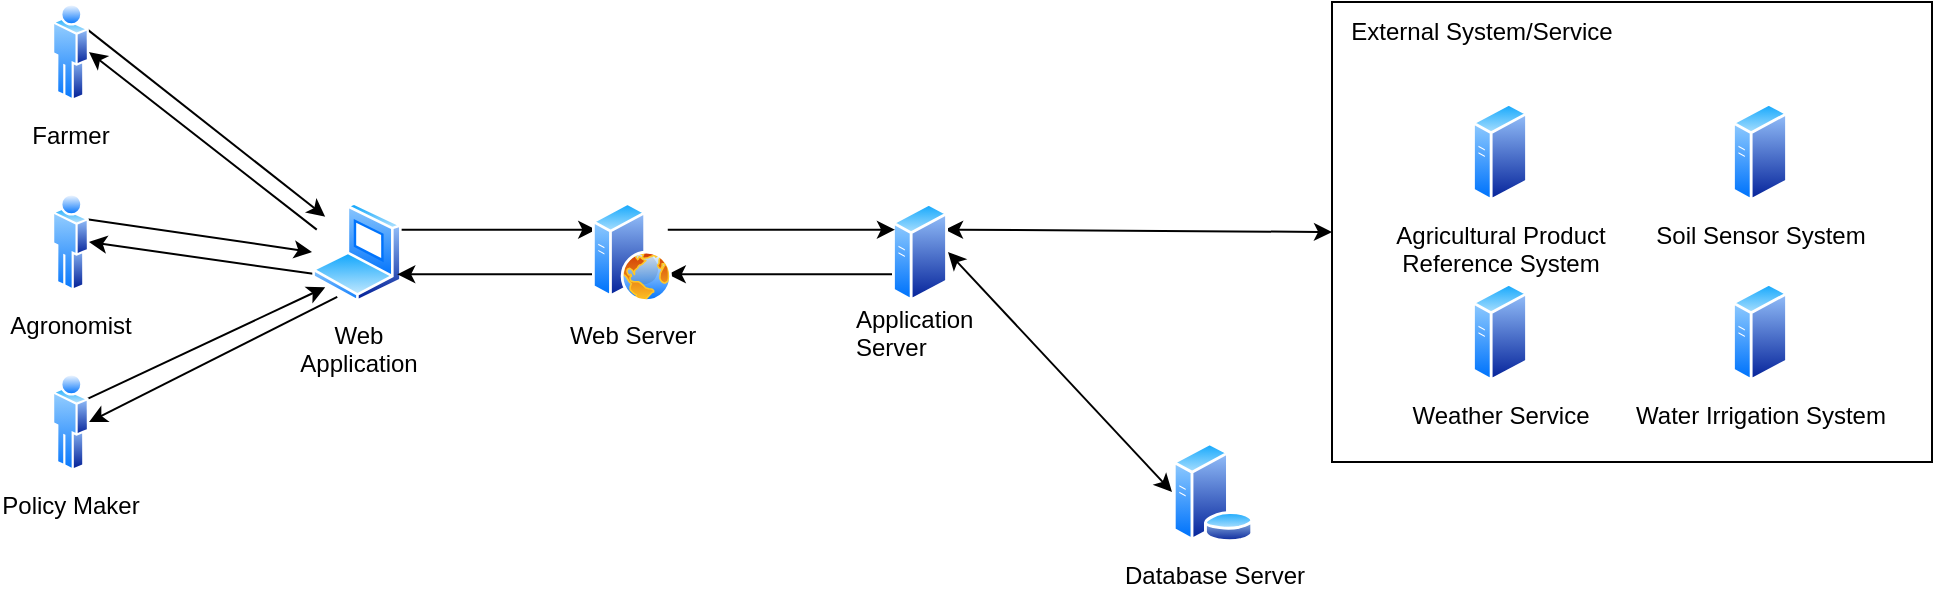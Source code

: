 <mxfile version="16.0.0" type="device" pages="3"><diagram id="sjSaxOTKPD7qIrv7Isvb" name="4-tier"><mxGraphModel dx="1577" dy="1032" grid="1" gridSize="10" guides="1" tooltips="1" connect="1" arrows="1" fold="1" page="1" pageScale="1" pageWidth="12800" pageHeight="7200" math="0" shadow="0"><root><mxCell id="0"/><mxCell id="1" parent="0"/><mxCell id="mp9-KsFMcsk27uQzetZd-59" value="" style="rounded=0;whiteSpace=wrap;html=1;" parent="1" vertex="1"><mxGeometry x="790" y="280" width="300" height="230" as="geometry"/></mxCell><mxCell id="mp9-KsFMcsk27uQzetZd-29" style="edgeStyle=none;rounded=0;orthogonalLoop=1;jettySize=auto;html=1;exitX=1;exitY=0.25;exitDx=0;exitDy=0;entryX=0;entryY=0.25;entryDx=0;entryDy=0;" parent="1" source="mp9-KsFMcsk27uQzetZd-3" target="mp9-KsFMcsk27uQzetZd-5" edge="1"><mxGeometry relative="1" as="geometry"/></mxCell><mxCell id="mp9-KsFMcsk27uQzetZd-35" style="edgeStyle=none;rounded=0;orthogonalLoop=1;jettySize=auto;html=1;exitX=0;exitY=0.25;exitDx=0;exitDy=0;entryX=1;entryY=0.5;entryDx=0;entryDy=0;" parent="1" source="mp9-KsFMcsk27uQzetZd-3" target="mp9-KsFMcsk27uQzetZd-19" edge="1"><mxGeometry relative="1" as="geometry"/></mxCell><mxCell id="mp9-KsFMcsk27uQzetZd-37" style="edgeStyle=none;rounded=0;orthogonalLoop=1;jettySize=auto;html=1;exitX=0;exitY=0.75;exitDx=0;exitDy=0;entryX=1;entryY=0.5;entryDx=0;entryDy=0;" parent="1" source="mp9-KsFMcsk27uQzetZd-3" target="mp9-KsFMcsk27uQzetZd-20" edge="1"><mxGeometry relative="1" as="geometry"/></mxCell><mxCell id="mp9-KsFMcsk27uQzetZd-40" style="edgeStyle=none;rounded=0;orthogonalLoop=1;jettySize=auto;html=1;exitX=0.25;exitY=1;exitDx=0;exitDy=0;entryX=1;entryY=0.5;entryDx=0;entryDy=0;" parent="1" source="mp9-KsFMcsk27uQzetZd-3" target="mp9-KsFMcsk27uQzetZd-21" edge="1"><mxGeometry relative="1" as="geometry"/></mxCell><mxCell id="mp9-KsFMcsk27uQzetZd-3" value="Web&lt;br&gt;Application" style="aspect=fixed;perimeter=ellipsePerimeter;html=1;align=center;shadow=0;dashed=0;spacingTop=3;image;image=img/lib/active_directory/laptop_client.svg;" parent="1" vertex="1"><mxGeometry x="280" y="380" width="45" height="50" as="geometry"/></mxCell><mxCell id="mp9-KsFMcsk27uQzetZd-27" style="edgeStyle=none;rounded=0;orthogonalLoop=1;jettySize=auto;html=1;exitX=0;exitY=0.75;exitDx=0;exitDy=0;entryX=1;entryY=0.75;entryDx=0;entryDy=0;" parent="1" source="mp9-KsFMcsk27uQzetZd-4" target="mp9-KsFMcsk27uQzetZd-5" edge="1"><mxGeometry relative="1" as="geometry"/></mxCell><mxCell id="mp9-KsFMcsk27uQzetZd-56" style="rounded=0;orthogonalLoop=1;jettySize=auto;html=1;exitX=1;exitY=0.5;exitDx=0;exitDy=0;entryX=0;entryY=0.5;entryDx=0;entryDy=0;startArrow=classic;startFill=1;" parent="1" source="mp9-KsFMcsk27uQzetZd-4" target="mp9-KsFMcsk27uQzetZd-31" edge="1"><mxGeometry relative="1" as="geometry"/></mxCell><mxCell id="mp9-KsFMcsk27uQzetZd-60" style="edgeStyle=none;rounded=0;orthogonalLoop=1;jettySize=auto;html=1;exitX=1;exitY=0.25;exitDx=0;exitDy=0;entryX=0;entryY=0.5;entryDx=0;entryDy=0;startArrow=classic;startFill=1;" parent="1" source="mp9-KsFMcsk27uQzetZd-4" target="mp9-KsFMcsk27uQzetZd-59" edge="1"><mxGeometry relative="1" as="geometry"/></mxCell><mxCell id="mp9-KsFMcsk27uQzetZd-4" value="" style="aspect=fixed;perimeter=ellipsePerimeter;html=1;align=center;shadow=0;dashed=0;spacingTop=3;image;image=img/lib/active_directory/generic_server.svg;" parent="1" vertex="1"><mxGeometry x="570" y="380" width="28.0" height="50" as="geometry"/></mxCell><mxCell id="mp9-KsFMcsk27uQzetZd-26" style="edgeStyle=none;rounded=0;orthogonalLoop=1;jettySize=auto;html=1;exitX=1;exitY=0.25;exitDx=0;exitDy=0;entryX=0;entryY=0.25;entryDx=0;entryDy=0;" parent="1" source="mp9-KsFMcsk27uQzetZd-5" target="mp9-KsFMcsk27uQzetZd-4" edge="1"><mxGeometry relative="1" as="geometry"/></mxCell><mxCell id="mp9-KsFMcsk27uQzetZd-30" style="edgeStyle=none;rounded=0;orthogonalLoop=1;jettySize=auto;html=1;exitX=0;exitY=0.75;exitDx=0;exitDy=0;entryX=1;entryY=0.75;entryDx=0;entryDy=0;" parent="1" source="mp9-KsFMcsk27uQzetZd-5" target="mp9-KsFMcsk27uQzetZd-3" edge="1"><mxGeometry relative="1" as="geometry"/></mxCell><mxCell id="mp9-KsFMcsk27uQzetZd-5" value="Web Server" style="aspect=fixed;perimeter=ellipsePerimeter;html=1;align=center;shadow=0;dashed=0;spacingTop=3;image;image=img/lib/active_directory/web_server.svg;" parent="1" vertex="1"><mxGeometry x="420" y="380" width="40" height="50" as="geometry"/></mxCell><mxCell id="mp9-KsFMcsk27uQzetZd-16" value="Weather Service" style="aspect=fixed;perimeter=ellipsePerimeter;html=1;align=center;shadow=0;dashed=0;spacingTop=3;image;image=img/lib/active_directory/generic_server.svg;" parent="1" vertex="1"><mxGeometry x="860" y="420" width="28.0" height="50" as="geometry"/></mxCell><mxCell id="mp9-KsFMcsk27uQzetZd-34" style="edgeStyle=none;rounded=0;orthogonalLoop=1;jettySize=auto;html=1;exitX=1;exitY=0.25;exitDx=0;exitDy=0;entryX=0;entryY=0;entryDx=0;entryDy=0;" parent="1" source="mp9-KsFMcsk27uQzetZd-19" target="mp9-KsFMcsk27uQzetZd-3" edge="1"><mxGeometry relative="1" as="geometry"/></mxCell><mxCell id="mp9-KsFMcsk27uQzetZd-19" value="Farmer" style="aspect=fixed;perimeter=ellipsePerimeter;html=1;align=center;shadow=0;dashed=0;spacingTop=3;image;image=img/lib/active_directory/user.svg;" parent="1" vertex="1"><mxGeometry x="150" y="280" width="18.5" height="50" as="geometry"/></mxCell><mxCell id="mp9-KsFMcsk27uQzetZd-36" style="edgeStyle=none;rounded=0;orthogonalLoop=1;jettySize=auto;html=1;exitX=1;exitY=0.25;exitDx=0;exitDy=0;entryX=0;entryY=0.5;entryDx=0;entryDy=0;" parent="1" source="mp9-KsFMcsk27uQzetZd-20" target="mp9-KsFMcsk27uQzetZd-3" edge="1"><mxGeometry relative="1" as="geometry"/></mxCell><mxCell id="mp9-KsFMcsk27uQzetZd-20" value="Agronomist" style="aspect=fixed;perimeter=ellipsePerimeter;html=1;align=center;shadow=0;dashed=0;spacingTop=3;image;image=img/lib/active_directory/user.svg;" parent="1" vertex="1"><mxGeometry x="150" y="375" width="18.5" height="50" as="geometry"/></mxCell><mxCell id="mp9-KsFMcsk27uQzetZd-39" style="edgeStyle=none;rounded=0;orthogonalLoop=1;jettySize=auto;html=1;exitX=1;exitY=0.25;exitDx=0;exitDy=0;entryX=0;entryY=1;entryDx=0;entryDy=0;" parent="1" source="mp9-KsFMcsk27uQzetZd-21" target="mp9-KsFMcsk27uQzetZd-3" edge="1"><mxGeometry relative="1" as="geometry"/></mxCell><mxCell id="mp9-KsFMcsk27uQzetZd-21" value="Policy Maker" style="aspect=fixed;perimeter=ellipsePerimeter;html=1;align=center;shadow=0;dashed=0;spacingTop=3;image;image=img/lib/active_directory/user.svg;" parent="1" vertex="1"><mxGeometry x="150" y="465" width="18.5" height="50" as="geometry"/></mxCell><mxCell id="mp9-KsFMcsk27uQzetZd-22" value="Soil Sensor System" style="aspect=fixed;perimeter=ellipsePerimeter;html=1;align=center;shadow=0;dashed=0;spacingTop=3;image;image=img/lib/active_directory/generic_server.svg;" parent="1" vertex="1"><mxGeometry x="990" y="330" width="28.0" height="50" as="geometry"/></mxCell><mxCell id="mp9-KsFMcsk27uQzetZd-23" value="Water Irrigation System" style="aspect=fixed;perimeter=ellipsePerimeter;html=1;align=center;shadow=0;dashed=0;spacingTop=3;image;image=img/lib/active_directory/generic_server.svg;" parent="1" vertex="1"><mxGeometry x="990" y="420" width="28.0" height="50" as="geometry"/></mxCell><mxCell id="mp9-KsFMcsk27uQzetZd-24" value="Agricultural Product &lt;br&gt;Reference System" style="aspect=fixed;perimeter=ellipsePerimeter;html=1;align=center;shadow=0;dashed=0;spacingTop=3;image;image=img/lib/active_directory/generic_server.svg;" parent="1" vertex="1"><mxGeometry x="860" y="330" width="28.0" height="50" as="geometry"/></mxCell><mxCell id="mp9-KsFMcsk27uQzetZd-31" value="Database Server" style="aspect=fixed;perimeter=ellipsePerimeter;html=1;align=center;shadow=0;dashed=0;spacingTop=3;image;image=img/lib/active_directory/database_server.svg;" parent="1" vertex="1"><mxGeometry x="710" y="500" width="41" height="50" as="geometry"/></mxCell><mxCell id="mp9-KsFMcsk27uQzetZd-58" value="&lt;meta charset=&quot;utf-8&quot;&gt;&lt;span style=&quot;color: rgb(0, 0, 0); font-size: 12px; font-style: normal; font-weight: 400; letter-spacing: normal; text-align: center; text-indent: 0px; text-transform: none; word-spacing: 0px; font-family: helvetica;&quot;&gt;Application&lt;br&gt;&lt;/span&gt;&lt;span style=&quot;color: rgb(0, 0, 0); font-size: 12px; font-style: normal; font-weight: 400; letter-spacing: normal; text-align: center; text-indent: 0px; text-transform: none; word-spacing: 0px; font-family: helvetica;&quot;&gt;Server&lt;/span&gt;" style="text;whiteSpace=wrap;html=1;" parent="1" vertex="1"><mxGeometry x="550" y="425" width="80" height="40" as="geometry"/></mxCell><mxCell id="mp9-KsFMcsk27uQzetZd-67" value="External System/Service" style="text;html=1;strokeColor=none;fillColor=none;align=center;verticalAlign=middle;whiteSpace=wrap;rounded=0;" parent="1" vertex="1"><mxGeometry x="780" y="280" width="170" height="30" as="geometry"/></mxCell></root></mxGraphModel></diagram><diagram name="4-tier with details" id="wOxttjtLNgV1CSlVYcbX"><mxGraphModel dx="946" dy="619" grid="1" gridSize="10" guides="1" tooltips="1" connect="1" arrows="1" fold="1" page="1" pageScale="1" pageWidth="12800" pageHeight="7200" math="0" shadow="0"><root><mxCell id="PrZ64AHP7pMsu5yg79Ty-0"/><mxCell id="PrZ64AHP7pMsu5yg79Ty-1" parent="PrZ64AHP7pMsu5yg79Ty-0"/><mxCell id="PrZ64AHP7pMsu5yg79Ty-3" style="edgeStyle=none;rounded=0;orthogonalLoop=1;jettySize=auto;html=1;exitX=1;exitY=0.25;exitDx=0;exitDy=0;entryX=0;entryY=0.25;entryDx=0;entryDy=0;" parent="PrZ64AHP7pMsu5yg79Ty-1" source="PrZ64AHP7pMsu5yg79Ty-7" target="PrZ64AHP7pMsu5yg79Ty-14" edge="1"><mxGeometry relative="1" as="geometry"/></mxCell><mxCell id="PrZ64AHP7pMsu5yg79Ty-4" style="edgeStyle=none;rounded=0;orthogonalLoop=1;jettySize=auto;html=1;exitX=0;exitY=0.25;exitDx=0;exitDy=0;entryX=1;entryY=0.5;entryDx=0;entryDy=0;" parent="PrZ64AHP7pMsu5yg79Ty-1" source="PrZ64AHP7pMsu5yg79Ty-7" target="PrZ64AHP7pMsu5yg79Ty-18" edge="1"><mxGeometry relative="1" as="geometry"/></mxCell><mxCell id="PrZ64AHP7pMsu5yg79Ty-5" style="edgeStyle=none;rounded=0;orthogonalLoop=1;jettySize=auto;html=1;exitX=0;exitY=0.75;exitDx=0;exitDy=0;entryX=1;entryY=0.5;entryDx=0;entryDy=0;" parent="PrZ64AHP7pMsu5yg79Ty-1" source="PrZ64AHP7pMsu5yg79Ty-7" target="PrZ64AHP7pMsu5yg79Ty-20" edge="1"><mxGeometry relative="1" as="geometry"/></mxCell><mxCell id="PrZ64AHP7pMsu5yg79Ty-6" style="edgeStyle=none;rounded=0;orthogonalLoop=1;jettySize=auto;html=1;exitX=0.25;exitY=1;exitDx=0;exitDy=0;entryX=1;entryY=0.5;entryDx=0;entryDy=0;" parent="PrZ64AHP7pMsu5yg79Ty-1" source="PrZ64AHP7pMsu5yg79Ty-7" target="PrZ64AHP7pMsu5yg79Ty-22" edge="1"><mxGeometry relative="1" as="geometry"/></mxCell><mxCell id="PrZ64AHP7pMsu5yg79Ty-7" value="Web&lt;br&gt;Application" style="aspect=fixed;perimeter=ellipsePerimeter;html=1;align=center;shadow=0;dashed=0;spacingTop=3;image;image=img/lib/active_directory/laptop_client.svg;" parent="PrZ64AHP7pMsu5yg79Ty-1" vertex="1"><mxGeometry x="280" y="380" width="45" height="50" as="geometry"/></mxCell><mxCell id="PrZ64AHP7pMsu5yg79Ty-8" style="edgeStyle=none;rounded=0;orthogonalLoop=1;jettySize=auto;html=1;exitX=0;exitY=0.75;exitDx=0;exitDy=0;entryX=1;entryY=0.75;entryDx=0;entryDy=0;" parent="PrZ64AHP7pMsu5yg79Ty-1" source="PrZ64AHP7pMsu5yg79Ty-11" target="PrZ64AHP7pMsu5yg79Ty-14" edge="1"><mxGeometry relative="1" as="geometry"/></mxCell><mxCell id="PrZ64AHP7pMsu5yg79Ty-9" style="rounded=0;orthogonalLoop=1;jettySize=auto;html=1;exitX=1;exitY=0.5;exitDx=0;exitDy=0;entryX=0;entryY=0.5;entryDx=0;entryDy=0;startArrow=classic;startFill=1;" parent="PrZ64AHP7pMsu5yg79Ty-1" source="PrZ64AHP7pMsu5yg79Ty-11" target="PrZ64AHP7pMsu5yg79Ty-26" edge="1"><mxGeometry relative="1" as="geometry"/></mxCell><mxCell id="PrZ64AHP7pMsu5yg79Ty-10" style="edgeStyle=none;rounded=0;orthogonalLoop=1;jettySize=auto;html=1;exitX=1;exitY=0.25;exitDx=0;exitDy=0;entryX=0;entryY=0.5;entryDx=0;entryDy=0;startArrow=classic;startFill=1;" parent="PrZ64AHP7pMsu5yg79Ty-1" source="PrZ64AHP7pMsu5yg79Ty-11" target="PrZ64AHP7pMsu5yg79Ty-2" edge="1"><mxGeometry relative="1" as="geometry"/></mxCell><mxCell id="PrZ64AHP7pMsu5yg79Ty-11" value="" style="aspect=fixed;perimeter=ellipsePerimeter;html=1;align=center;shadow=0;dashed=0;spacingTop=3;image;image=img/lib/active_directory/generic_server.svg;" parent="PrZ64AHP7pMsu5yg79Ty-1" vertex="1"><mxGeometry x="570" y="380" width="28.0" height="50" as="geometry"/></mxCell><mxCell id="PrZ64AHP7pMsu5yg79Ty-12" style="edgeStyle=none;rounded=0;orthogonalLoop=1;jettySize=auto;html=1;exitX=1;exitY=0.25;exitDx=0;exitDy=0;entryX=0;entryY=0.25;entryDx=0;entryDy=0;" parent="PrZ64AHP7pMsu5yg79Ty-1" source="PrZ64AHP7pMsu5yg79Ty-14" target="PrZ64AHP7pMsu5yg79Ty-11" edge="1"><mxGeometry relative="1" as="geometry"/></mxCell><mxCell id="PrZ64AHP7pMsu5yg79Ty-13" style="edgeStyle=none;rounded=0;orthogonalLoop=1;jettySize=auto;html=1;exitX=0;exitY=0.75;exitDx=0;exitDy=0;entryX=1;entryY=0.75;entryDx=0;entryDy=0;" parent="PrZ64AHP7pMsu5yg79Ty-1" source="PrZ64AHP7pMsu5yg79Ty-14" target="PrZ64AHP7pMsu5yg79Ty-7" edge="1"><mxGeometry relative="1" as="geometry"/></mxCell><mxCell id="PrZ64AHP7pMsu5yg79Ty-14" value="Web Server" style="aspect=fixed;perimeter=ellipsePerimeter;html=1;align=center;shadow=0;dashed=0;spacingTop=3;image;image=img/lib/active_directory/web_server.svg;" parent="PrZ64AHP7pMsu5yg79Ty-1" vertex="1"><mxGeometry x="420" y="380" width="40" height="50" as="geometry"/></mxCell><mxCell id="PrZ64AHP7pMsu5yg79Ty-17" style="edgeStyle=none;rounded=0;orthogonalLoop=1;jettySize=auto;html=1;exitX=1;exitY=0.25;exitDx=0;exitDy=0;entryX=0;entryY=0;entryDx=0;entryDy=0;" parent="PrZ64AHP7pMsu5yg79Ty-1" source="PrZ64AHP7pMsu5yg79Ty-18" target="PrZ64AHP7pMsu5yg79Ty-7" edge="1"><mxGeometry relative="1" as="geometry"/></mxCell><mxCell id="PrZ64AHP7pMsu5yg79Ty-18" value="Farmer" style="aspect=fixed;perimeter=ellipsePerimeter;html=1;align=center;shadow=0;dashed=0;spacingTop=3;image;image=img/lib/active_directory/user.svg;" parent="PrZ64AHP7pMsu5yg79Ty-1" vertex="1"><mxGeometry x="150" y="280" width="18.5" height="50" as="geometry"/></mxCell><mxCell id="PrZ64AHP7pMsu5yg79Ty-19" style="edgeStyle=none;rounded=0;orthogonalLoop=1;jettySize=auto;html=1;exitX=1;exitY=0.25;exitDx=0;exitDy=0;entryX=0;entryY=0.5;entryDx=0;entryDy=0;" parent="PrZ64AHP7pMsu5yg79Ty-1" source="PrZ64AHP7pMsu5yg79Ty-20" target="PrZ64AHP7pMsu5yg79Ty-7" edge="1"><mxGeometry relative="1" as="geometry"/></mxCell><mxCell id="PrZ64AHP7pMsu5yg79Ty-20" value="Agronomist" style="aspect=fixed;perimeter=ellipsePerimeter;html=1;align=center;shadow=0;dashed=0;spacingTop=3;image;image=img/lib/active_directory/user.svg;" parent="PrZ64AHP7pMsu5yg79Ty-1" vertex="1"><mxGeometry x="150" y="375" width="18.5" height="50" as="geometry"/></mxCell><mxCell id="PrZ64AHP7pMsu5yg79Ty-21" style="edgeStyle=none;rounded=0;orthogonalLoop=1;jettySize=auto;html=1;exitX=1;exitY=0.25;exitDx=0;exitDy=0;entryX=0;entryY=1;entryDx=0;entryDy=0;" parent="PrZ64AHP7pMsu5yg79Ty-1" source="PrZ64AHP7pMsu5yg79Ty-22" target="PrZ64AHP7pMsu5yg79Ty-7" edge="1"><mxGeometry relative="1" as="geometry"/></mxCell><mxCell id="PrZ64AHP7pMsu5yg79Ty-22" value="Policy Maker" style="aspect=fixed;perimeter=ellipsePerimeter;html=1;align=center;shadow=0;dashed=0;spacingTop=3;image;image=img/lib/active_directory/user.svg;" parent="PrZ64AHP7pMsu5yg79Ty-1" vertex="1"><mxGeometry x="150" y="465" width="18.5" height="50" as="geometry"/></mxCell><mxCell id="PrZ64AHP7pMsu5yg79Ty-26" value="Database Server" style="aspect=fixed;perimeter=ellipsePerimeter;html=1;align=center;shadow=0;dashed=0;spacingTop=3;image;image=img/lib/active_directory/database_server.svg;" parent="PrZ64AHP7pMsu5yg79Ty-1" vertex="1"><mxGeometry x="700" y="450" width="41" height="50" as="geometry"/></mxCell><mxCell id="PrZ64AHP7pMsu5yg79Ty-27" value="&lt;meta charset=&quot;utf-8&quot;&gt;&lt;span style=&quot;color: rgb(0, 0, 0); font-size: 12px; font-style: normal; font-weight: 400; letter-spacing: normal; text-align: center; text-indent: 0px; text-transform: none; word-spacing: 0px; font-family: helvetica;&quot;&gt;Application&lt;br&gt;&lt;/span&gt;&lt;span style=&quot;color: rgb(0, 0, 0); font-size: 12px; font-style: normal; font-weight: 400; letter-spacing: normal; text-align: center; text-indent: 0px; text-transform: none; word-spacing: 0px; font-family: helvetica;&quot;&gt;Server&lt;/span&gt;" style="text;whiteSpace=wrap;html=1;" parent="PrZ64AHP7pMsu5yg79Ty-1" vertex="1"><mxGeometry x="550" y="425" width="80" height="40" as="geometry"/></mxCell><mxCell id="PrZ64AHP7pMsu5yg79Ty-29" value="" style="endArrow=none;dashed=1;html=1;rounded=0;" parent="PrZ64AHP7pMsu5yg79Ty-1" edge="1"><mxGeometry width="50" height="50" relative="1" as="geometry"><mxPoint x="380" y="640" as="sourcePoint"/><mxPoint x="380" y="230" as="targetPoint"/></mxGeometry></mxCell><mxCell id="PrZ64AHP7pMsu5yg79Ty-30" value="" style="endArrow=none;dashed=1;html=1;rounded=0;" parent="PrZ64AHP7pMsu5yg79Ty-1" edge="1"><mxGeometry width="50" height="50" relative="1" as="geometry"><mxPoint x="520" y="640" as="sourcePoint"/><mxPoint x="520" y="230" as="targetPoint"/></mxGeometry></mxCell><mxCell id="PrZ64AHP7pMsu5yg79Ty-31" value="" style="endArrow=none;dashed=1;html=1;rounded=0;" parent="PrZ64AHP7pMsu5yg79Ty-1" edge="1"><mxGeometry width="50" height="50" relative="1" as="geometry"><mxPoint x="630" y="639" as="sourcePoint"/><mxPoint x="630" y="229" as="targetPoint"/></mxGeometry></mxCell><mxCell id="PrZ64AHP7pMsu5yg79Ty-32" value="client tier" style="text;html=1;strokeColor=none;fillColor=none;align=center;verticalAlign=middle;whiteSpace=wrap;rounded=0;" parent="PrZ64AHP7pMsu5yg79Ty-1" vertex="1"><mxGeometry x="272.5" y="600" width="60" height="30" as="geometry"/></mxCell><mxCell id="PrZ64AHP7pMsu5yg79Ty-33" value="presentation tier" style="text;html=1;strokeColor=none;fillColor=none;align=center;verticalAlign=middle;whiteSpace=wrap;rounded=0;" parent="PrZ64AHP7pMsu5yg79Ty-1" vertex="1"><mxGeometry x="400" y="600" width="90" height="30" as="geometry"/></mxCell><mxCell id="PrZ64AHP7pMsu5yg79Ty-34" value="data tier" style="text;html=1;strokeColor=none;fillColor=none;align=center;verticalAlign=middle;whiteSpace=wrap;rounded=0;" parent="PrZ64AHP7pMsu5yg79Ty-1" vertex="1"><mxGeometry x="651" y="600" width="60" height="30" as="geometry"/></mxCell><mxCell id="PrZ64AHP7pMsu5yg79Ty-35" value="business domain tier" style="text;html=1;strokeColor=none;fillColor=none;align=center;verticalAlign=middle;whiteSpace=wrap;rounded=0;" parent="PrZ64AHP7pMsu5yg79Ty-1" vertex="1"><mxGeometry x="540" y="600" width="80" height="30" as="geometry"/></mxCell><mxCell id="PrZ64AHP7pMsu5yg79Ty-36" value="&lt;span style=&quot;color: rgb(35 , 38 , 41) ; font-style: normal ; font-weight: 400 ; letter-spacing: normal ; text-align: left ; text-indent: 0px ; text-transform: none ; word-spacing: 0px ; background-color: rgb(255 , 255 , 255) ; display: inline ; float: none&quot;&gt;&lt;font style=&quot;font-size: 12px&quot;&gt;Thin clients like HTML Pages on Browsers and Rich Clients like Java WebStart &amp;amp; Flash.&lt;/font&gt;&lt;/span&gt;" style="text;whiteSpace=wrap;html=1;" parent="PrZ64AHP7pMsu5yg79Ty-1" vertex="1"><mxGeometry x="190" y="630" width="160" height="60" as="geometry"/></mxCell><mxCell id="PrZ64AHP7pMsu5yg79Ty-37" value="&lt;span style=&quot;color: rgb(35 , 38 , 41) ; font-style: normal ; letter-spacing: normal ; text-align: left ; text-indent: 0px ; text-transform: none ; word-spacing: 0px ; background-color: rgb(255 , 255 , 255) ; display: inline ; float: none&quot;&gt;&lt;font style=&quot;font-size: 12px&quot;&gt;e.g. &lt;b&gt;Java Servlets&lt;/b&gt;/JSP, ASP, PHP. This tier will increasingly include WebServices as proxies and adaptors for business tier services.&lt;/font&gt;&lt;/span&gt;" style="text;whiteSpace=wrap;html=1;fontSize=12;" parent="PrZ64AHP7pMsu5yg79Ty-1" vertex="1"><mxGeometry x="386" y="630" width="140" height="110" as="geometry"/></mxCell><mxCell id="PrZ64AHP7pMsu5yg79Ty-38" value="&lt;span style=&quot;color: rgb(35 , 38 , 41) ; font-style: normal ; letter-spacing: normal ; text-align: left ; text-indent: 0px ; text-transform: none ; word-spacing: 0px ; background-color: rgb(255 , 255 , 255) ; display: inline ; float: none&quot;&gt;&lt;font style=&quot;font-size: 12px&quot;&gt;An Application Server such JavaEE including &lt;b&gt;EJB&lt;/b&gt;, DCOM or CORBA Service Objects. Provide business functionality, increasing using SOA and Micro-services.&lt;/font&gt;&lt;/span&gt;" style="text;whiteSpace=wrap;html=1;fontSize=12;" parent="PrZ64AHP7pMsu5yg79Ty-1" vertex="1"><mxGeometry x="529" y="640" width="110" height="150" as="geometry"/></mxCell><mxCell id="PrZ64AHP7pMsu5yg79Ty-39" value="&lt;span style=&quot;color: rgb(35 , 38 , 41) ; font-style: normal ; font-weight: 400 ; letter-spacing: normal ; text-align: left ; text-indent: 0px ; text-transform: none ; word-spacing: 0px ; background-color: rgb(255 , 255 , 255) ; display: inline ; float: none&quot;&gt;&lt;font style=&quot;font-size: 12px&quot;&gt;e.g. Database, Directory Services, File &amp;amp; Print Services, Hardware abstraction. This tier is increasingly called the platform.&lt;/font&gt;&lt;/span&gt;" style="text;whiteSpace=wrap;html=1;fontSize=12;" parent="PrZ64AHP7pMsu5yg79Ty-1" vertex="1"><mxGeometry x="651" y="630" width="99" height="140" as="geometry"/></mxCell><mxCell id="cinz6z-CXB8UTuKZ8Fwg-7" value="" style="group" parent="PrZ64AHP7pMsu5yg79Ty-1" vertex="1" connectable="0"><mxGeometry x="819" y="180" width="391" height="230" as="geometry"/></mxCell><mxCell id="PrZ64AHP7pMsu5yg79Ty-2" value="" style="rounded=0;whiteSpace=wrap;html=1;" parent="cinz6z-CXB8UTuKZ8Fwg-7" vertex="1"><mxGeometry x="1" width="299" height="230" as="geometry"/></mxCell><mxCell id="PrZ64AHP7pMsu5yg79Ty-16" value="Weather Service" style="aspect=fixed;perimeter=ellipsePerimeter;html=1;align=center;shadow=0;dashed=0;spacingTop=3;image;image=img/lib/active_directory/generic_server.svg;" parent="cinz6z-CXB8UTuKZ8Fwg-7" vertex="1"><mxGeometry x="71" y="140" width="28.0" height="50" as="geometry"/></mxCell><mxCell id="PrZ64AHP7pMsu5yg79Ty-23" value="Soil Sensor System" style="aspect=fixed;perimeter=ellipsePerimeter;html=1;align=center;shadow=0;dashed=0;spacingTop=3;image;image=img/lib/active_directory/generic_server.svg;" parent="cinz6z-CXB8UTuKZ8Fwg-7" vertex="1"><mxGeometry x="201" y="50" width="28.0" height="50" as="geometry"/></mxCell><mxCell id="PrZ64AHP7pMsu5yg79Ty-24" value="Water Irrigation System" style="aspect=fixed;perimeter=ellipsePerimeter;html=1;align=center;shadow=0;dashed=0;spacingTop=3;image;image=img/lib/active_directory/generic_server.svg;" parent="cinz6z-CXB8UTuKZ8Fwg-7" vertex="1"><mxGeometry x="201" y="140" width="28.0" height="50" as="geometry"/></mxCell><mxCell id="PrZ64AHP7pMsu5yg79Ty-25" value="Agricultural Product &lt;br&gt;Reference System" style="aspect=fixed;perimeter=ellipsePerimeter;html=1;align=center;shadow=0;dashed=0;spacingTop=3;image;image=img/lib/active_directory/generic_server.svg;" parent="cinz6z-CXB8UTuKZ8Fwg-7" vertex="1"><mxGeometry x="71" y="50" width="28.0" height="50" as="geometry"/></mxCell><mxCell id="PrZ64AHP7pMsu5yg79Ty-28" value="External System/Service" style="text;html=1;strokeColor=none;fillColor=none;align=center;verticalAlign=middle;whiteSpace=wrap;rounded=0;" parent="cinz6z-CXB8UTuKZ8Fwg-7" vertex="1"><mxGeometry width="170" height="30" as="geometry"/></mxCell></root></mxGraphModel></diagram><diagram id="_zvniN8zI1NYS8zOJ5n4" name="deployment view"><mxGraphModel dx="946" dy="619" grid="1" gridSize="10" guides="1" tooltips="1" connect="1" arrows="1" fold="1" page="1" pageScale="1" pageWidth="12800" pageHeight="7200" math="0" shadow="0"><root><mxCell id="dQfugRME7OqN7PzGeykQ-0"/><mxCell id="dQfugRME7OqN7PzGeykQ-1" parent="dQfugRME7OqN7PzGeykQ-0"/><mxCell id="L_LyuT1pwy2XPw7mMaoC-0" value="&amp;lt;&amp;lt;device&amp;gt;&amp;gt; &lt;br&gt;&lt;b&gt;PC&lt;/b&gt;" style="verticalAlign=top;align=center;shape=cube;size=10;direction=south;fontStyle=0;html=1;boundedLbl=1;spacingLeft=5;fontSize=12;fillColor=#dae8fc;strokeColor=#6c8ebf;" parent="dQfugRME7OqN7PzGeykQ-1" vertex="1"><mxGeometry x="220" y="430" width="180" height="140" as="geometry"/></mxCell><mxCell id="L_LyuT1pwy2XPw7mMaoC-1" value="&amp;lt;&amp;lt;web browser&amp;gt;&amp;gt;" style="verticalAlign=top;align=center;shape=cube;size=10;direction=south;html=1;boundedLbl=1;spacingLeft=5;fontSize=12;" parent="L_LyuT1pwy2XPw7mMaoC-0" vertex="1"><mxGeometry width="130" height="60" relative="1" as="geometry"><mxPoint x="20" y="60" as="offset"/></mxGeometry></mxCell><mxCell id="L_LyuT1pwy2XPw7mMaoC-2" value="&amp;lt;&amp;lt;load balancer&amp;gt;&amp;gt;&amp;nbsp;&lt;br&gt;&lt;b&gt;F5&lt;br&gt;&lt;/b&gt;" style="verticalAlign=top;align=center;shape=cube;size=10;direction=south;fontStyle=0;html=1;boundedLbl=1;spacingLeft=5;fontSize=12;fillColor=#dae8fc;strokeColor=#6c8ebf;" parent="dQfugRME7OqN7PzGeykQ-1" vertex="1"><mxGeometry x="640" y="700" width="180" height="70" as="geometry"/></mxCell><mxCell id="L_LyuT1pwy2XPw7mMaoC-6" value="" style="endArrow=none;html=1;rounded=0;align=center;verticalAlign=top;endFill=0;labelBackgroundColor=none;fontSize=12;exitX=0;exitY=0;exitDx=60;exitDy=70;exitPerimeter=0;entryX=0;entryY=0;entryDx=0;entryDy=85;entryPerimeter=0;" parent="dQfugRME7OqN7PzGeykQ-1" source="L_LyuT1pwy2XPw7mMaoC-1" target="L_LyuT1pwy2XPw7mMaoC-45" edge="1"><mxGeometry relative="1" as="geometry"><mxPoint x="550" y="825" as="sourcePoint"/><mxPoint x="710" y="825" as="targetPoint"/></mxGeometry></mxCell><mxCell id="L_LyuT1pwy2XPw7mMaoC-8" value="&lt;span style=&quot;background-color: rgb(255, 255, 255);&quot;&gt;&amp;lt;&amp;lt;protocol&amp;gt;&amp;gt;&lt;/span&gt;&lt;br style=&quot;&quot;&gt;&lt;span style=&quot;background-color: rgb(255, 255, 255);&quot;&gt;HTTP&lt;/span&gt;" style="resizable=0;html=1;align=center;verticalAlign=top;labelBackgroundColor=none;fontSize=12;" parent="L_LyuT1pwy2XPw7mMaoC-6" connectable="0" vertex="1"><mxGeometry x="-1" relative="1" as="geometry"><mxPoint x="70" y="80" as="offset"/></mxGeometry></mxCell><mxCell id="L_LyuT1pwy2XPw7mMaoC-10" value="&amp;lt;&amp;lt;device&amp;gt;&amp;gt; &lt;br&gt;&lt;b&gt;Dell PowerEdge R240&lt;/b&gt;" style="verticalAlign=top;align=center;shape=cube;size=10;direction=south;fontStyle=0;html=1;boundedLbl=1;spacingLeft=5;fontSize=12;fillColor=#dae8fc;strokeColor=#6c8ebf;" parent="dQfugRME7OqN7PzGeykQ-1" vertex="1"><mxGeometry x="1015" y="564" width="275" height="280" as="geometry"/></mxCell><mxCell id="L_LyuT1pwy2XPw7mMaoC-18" value="" style="group" parent="dQfugRME7OqN7PzGeykQ-1" vertex="1" connectable="0"><mxGeometry x="1050" y="614" width="210" height="190" as="geometry"/></mxCell><mxCell id="L_LyuT1pwy2XPw7mMaoC-16" value="&amp;lt;&amp;lt;OS&amp;gt;&amp;gt;&lt;br&gt;&lt;b&gt;Linux&lt;/b&gt;" style="verticalAlign=top;align=center;shape=cube;size=10;direction=south;html=1;boundedLbl=1;spacingLeft=5;fontSize=12;fillColor=#ffe6cc;strokeColor=#000000;" parent="L_LyuT1pwy2XPw7mMaoC-18" vertex="1"><mxGeometry width="210" height="190" as="geometry"/></mxCell><mxCell id="L_LyuT1pwy2XPw7mMaoC-17" value="" style="line;strokeWidth=1;fillColor=none;align=left;verticalAlign=middle;spacingTop=-1;spacingLeft=3;spacingRight=3;rotatable=0;labelPosition=right;points=[];portConstraint=eastwest;fontSize=12;" parent="L_LyuT1pwy2XPw7mMaoC-18" vertex="1"><mxGeometry y="45.238" width="200.455" height="7.238" as="geometry"/></mxCell><mxCell id="L_LyuT1pwy2XPw7mMaoC-19" value="&amp;lt;&amp;lt;web server&amp;gt;&amp;gt;&lt;br&gt;&lt;b&gt;Tomcat&lt;/b&gt;" style="verticalAlign=top;align=center;shape=cube;size=10;direction=south;html=1;boundedLbl=1;spacingLeft=5;fontSize=12;" parent="L_LyuT1pwy2XPw7mMaoC-18" vertex="1"><mxGeometry x="24.39" y="80" width="151.67" height="92" as="geometry"/></mxCell><mxCell id="L_LyuT1pwy2XPw7mMaoC-33" value="&amp;lt;&amp;lt;artifact&amp;gt;&amp;gt;&lt;br&gt;&lt;br&gt;&lt;b&gt;Web Server&lt;/b&gt;" style="text;html=1;align=center;verticalAlign=middle;dashed=0;fillColor=#ffffff;strokeColor=#000000;fontSize=12;" parent="L_LyuT1pwy2XPw7mMaoC-18" vertex="1"><mxGeometry x="45.23" y="126" width="110" height="40" as="geometry"/></mxCell><mxCell id="L_LyuT1pwy2XPw7mMaoC-12" value="" style="endArrow=none;html=1;rounded=0;align=center;verticalAlign=top;endFill=0;labelBackgroundColor=none;fontSize=12;exitX=0;exitY=0;exitDx=30;exitDy=0;exitPerimeter=0;entryX=0;entryY=0;entryDx=36.667;entryDy=151.667;entryPerimeter=0;" parent="dQfugRME7OqN7PzGeykQ-1" source="L_LyuT1pwy2XPw7mMaoC-2" target="L_LyuT1pwy2XPw7mMaoC-19" edge="1"><mxGeometry relative="1" as="geometry"><mxPoint x="800" y="865" as="sourcePoint"/><mxPoint x="1150" y="730" as="targetPoint"/></mxGeometry></mxCell><mxCell id="L_LyuT1pwy2XPw7mMaoC-13" value="2" style="resizable=0;html=1;align=left;verticalAlign=bottom;labelBackgroundColor=none;fontSize=12;" parent="L_LyuT1pwy2XPw7mMaoC-12" connectable="0" vertex="1"><mxGeometry x="-1" relative="1" as="geometry"><mxPoint x="3" as="offset"/></mxGeometry></mxCell><mxCell id="L_LyuT1pwy2XPw7mMaoC-14" value="&lt;span style=&quot;background-color: rgb(255, 255, 255);&quot;&gt;&amp;lt;&amp;lt;protocol&amp;gt;&amp;gt;&lt;/span&gt;&lt;br style=&quot;&quot;&gt;&lt;span style=&quot;background-color: rgb(255, 255, 255);&quot;&gt;HTTP&lt;/span&gt;" style="resizable=0;html=1;align=center;verticalAlign=top;labelBackgroundColor=none;fontSize=12;" parent="L_LyuT1pwy2XPw7mMaoC-12" connectable="0" vertex="1"><mxGeometry x="-1" relative="1" as="geometry"><mxPoint x="90" as="offset"/></mxGeometry></mxCell><mxCell id="L_LyuT1pwy2XPw7mMaoC-15" value="2..4" style="resizable=0;html=1;align=right;verticalAlign=bottom;labelBackgroundColor=none;fontSize=12;" parent="L_LyuT1pwy2XPw7mMaoC-12" connectable="0" vertex="1"><mxGeometry x="1" relative="1" as="geometry"><mxPoint x="-64" as="offset"/></mxGeometry></mxCell><mxCell id="L_LyuT1pwy2XPw7mMaoC-20" value="&amp;lt;&amp;lt;device&amp;gt;&amp;gt;&amp;nbsp;&lt;br&gt;&lt;span style=&quot;font-family: &amp;#34;microsoft yahei&amp;#34; , &amp;#34;arial&amp;#34; , &amp;#34;helvetica&amp;#34; , sans-serif ; font-size: 14px&quot;&gt;&lt;b&gt;Dell PowerEdge R740xd&lt;/b&gt;&lt;/span&gt;" style="verticalAlign=top;align=center;shape=cube;size=10;direction=south;fontStyle=0;html=1;boundedLbl=1;spacingLeft=5;fontSize=12;fillColor=#dae8fc;strokeColor=#6c8ebf;" parent="dQfugRME7OqN7PzGeykQ-1" vertex="1"><mxGeometry x="1454.34" y="560" width="275" height="275" as="geometry"/></mxCell><mxCell id="L_LyuT1pwy2XPw7mMaoC-21" value="" style="group" parent="dQfugRME7OqN7PzGeykQ-1" vertex="1" connectable="0"><mxGeometry x="1489.34" y="615" width="210" height="190" as="geometry"/></mxCell><mxCell id="L_LyuT1pwy2XPw7mMaoC-22" value="&amp;lt;&amp;lt;OS&amp;gt;&amp;gt;&lt;br&gt;&lt;b&gt;Linux&lt;/b&gt;" style="verticalAlign=top;align=center;shape=cube;size=10;direction=south;html=1;boundedLbl=1;spacingLeft=5;fontSize=12;fillColor=#ffe6cc;strokeColor=#000000;" parent="L_LyuT1pwy2XPw7mMaoC-21" vertex="1"><mxGeometry width="210" height="190" as="geometry"/></mxCell><mxCell id="L_LyuT1pwy2XPw7mMaoC-23" value="" style="line;strokeWidth=1;fillColor=none;align=left;verticalAlign=middle;spacingTop=-1;spacingLeft=3;spacingRight=3;rotatable=0;labelPosition=right;points=[];portConstraint=eastwest;fontSize=12;" parent="L_LyuT1pwy2XPw7mMaoC-21" vertex="1"><mxGeometry y="45.238" width="200.455" height="7.238" as="geometry"/></mxCell><mxCell id="L_LyuT1pwy2XPw7mMaoC-24" value="&amp;lt;&amp;lt;application server&amp;gt;&amp;gt;" style="verticalAlign=top;align=center;shape=cube;size=10;direction=south;html=1;boundedLbl=1;spacingLeft=5;fontSize=12;" parent="L_LyuT1pwy2XPw7mMaoC-21" vertex="1"><mxGeometry x="10.46" y="72.22" width="179.54" height="87.78" as="geometry"/></mxCell><mxCell id="AQrplnBBgI_JijzfIl83-2" value="&amp;lt;&amp;lt;artifact&amp;gt;&amp;gt;&lt;br&gt;&lt;br&gt;&lt;b&gt;Application Server&lt;/b&gt;" style="text;html=1;align=center;verticalAlign=middle;dashed=0;fillColor=#ffffff;strokeColor=#000000;fontSize=12;" parent="L_LyuT1pwy2XPw7mMaoC-21" vertex="1"><mxGeometry x="45.23" y="107" width="110" height="40" as="geometry"/></mxCell><mxCell id="L_LyuT1pwy2XPw7mMaoC-27" value="&amp;lt;&amp;lt;device&amp;gt;&amp;gt;&amp;nbsp;&lt;br&gt;&lt;b style=&quot;font-family: &amp;#34;microsoft yahei&amp;#34; , &amp;#34;arial&amp;#34; , &amp;#34;helvetica&amp;#34; , sans-serif ; font-size: 14px&quot;&gt;Dell PowerEdge R740xd&lt;/b&gt;" style="verticalAlign=top;align=center;shape=cube;size=10;direction=south;fontStyle=0;html=1;boundedLbl=1;spacingLeft=5;fontSize=12;fillColor=#dae8fc;strokeColor=#6c8ebf;" parent="dQfugRME7OqN7PzGeykQ-1" vertex="1"><mxGeometry x="1870" y="560" width="275" height="260" as="geometry"/></mxCell><mxCell id="L_LyuT1pwy2XPw7mMaoC-28" value="" style="group" parent="dQfugRME7OqN7PzGeykQ-1" vertex="1" connectable="0"><mxGeometry x="1905" y="610" width="210" height="180" as="geometry"/></mxCell><mxCell id="L_LyuT1pwy2XPw7mMaoC-29" value="&amp;lt;&amp;lt;OS&amp;gt;&amp;gt;&lt;br&gt;&lt;b&gt;Linux&lt;/b&gt;" style="verticalAlign=top;align=center;shape=cube;size=10;direction=south;html=1;boundedLbl=1;spacingLeft=5;fontSize=12;fillColor=#ffe6cc;strokeColor=#000000;" parent="L_LyuT1pwy2XPw7mMaoC-28" vertex="1"><mxGeometry width="210" height="180" as="geometry"/></mxCell><mxCell id="L_LyuT1pwy2XPw7mMaoC-30" value="" style="line;strokeWidth=1;fillColor=none;align=left;verticalAlign=middle;spacingTop=-1;spacingLeft=3;spacingRight=3;rotatable=0;labelPosition=right;points=[];portConstraint=eastwest;fontSize=12;" parent="L_LyuT1pwy2XPw7mMaoC-28" vertex="1"><mxGeometry y="42.857" width="200.455" height="6.857" as="geometry"/></mxCell><mxCell id="L_LyuT1pwy2XPw7mMaoC-31" value="&amp;lt;&amp;lt;database server&amp;gt;&amp;gt;&lt;br&gt;&lt;b&gt;MySQL&lt;/b&gt;" style="verticalAlign=top;align=center;shape=cube;size=10;direction=south;html=1;boundedLbl=1;spacingLeft=5;fontSize=12;" parent="L_LyuT1pwy2XPw7mMaoC-28" vertex="1"><mxGeometry x="10.46" y="68.419" width="179.54" height="83.16" as="geometry"/></mxCell><mxCell id="L_LyuT1pwy2XPw7mMaoC-32" value="" style="shape=cylinder3;whiteSpace=wrap;html=1;boundedLbl=1;backgroundOutline=1;size=15;fontSize=12;strokeColor=#666666;fillColor=#f5f5f5;fontColor=#333333;" parent="L_LyuT1pwy2XPw7mMaoC-28" vertex="1"><mxGeometry x="125" y="104.211" width="35" height="42.632" as="geometry"/></mxCell><mxCell id="L_LyuT1pwy2XPw7mMaoC-35" value="" style="endArrow=none;html=1;rounded=0;align=center;verticalAlign=top;endFill=0;labelBackgroundColor=none;fontSize=12;exitX=0;exitY=0;exitDx=38.89;exitDy=0;exitPerimeter=0;entryX=0;entryY=0;entryDx=48.89;entryDy=179.54;entryPerimeter=0;" parent="dQfugRME7OqN7PzGeykQ-1" source="L_LyuT1pwy2XPw7mMaoC-19" target="L_LyuT1pwy2XPw7mMaoC-24" edge="1"><mxGeometry relative="1" as="geometry"><mxPoint x="1180" y="880" as="sourcePoint"/><mxPoint x="1434.393" y="880.887" as="targetPoint"/></mxGeometry></mxCell><mxCell id="L_LyuT1pwy2XPw7mMaoC-36" value="2" style="resizable=0;html=1;align=left;verticalAlign=bottom;labelBackgroundColor=none;fontSize=12;" parent="L_LyuT1pwy2XPw7mMaoC-35" connectable="0" vertex="1"><mxGeometry x="-1" relative="1" as="geometry"><mxPoint x="44" as="offset"/></mxGeometry></mxCell><mxCell id="L_LyuT1pwy2XPw7mMaoC-37" value="&lt;span style=&quot;text-align: center ; background-color: rgb(255 , 255 , 255)&quot;&gt;&amp;lt;&amp;lt;protocol&amp;gt;&amp;gt;&lt;/span&gt;&lt;br style=&quot;text-align: center&quot;&gt;&lt;div style=&quot;text-align: center&quot;&gt;&lt;span style=&quot;background-color: rgb(255 , 255 , 255)&quot;&gt;RMI&lt;/span&gt;&lt;/div&gt;" style="resizable=0;html=1;align=left;verticalAlign=top;labelBackgroundColor=none;fontSize=12;" parent="L_LyuT1pwy2XPw7mMaoC-35" connectable="0" vertex="1"><mxGeometry x="-1" relative="1" as="geometry"><mxPoint x="84" as="offset"/></mxGeometry></mxCell><mxCell id="L_LyuT1pwy2XPw7mMaoC-38" value="2..4" style="resizable=0;html=1;align=right;verticalAlign=bottom;labelBackgroundColor=none;fontSize=12;" parent="L_LyuT1pwy2XPw7mMaoC-35" connectable="0" vertex="1"><mxGeometry x="1" relative="1" as="geometry"><mxPoint x="-64" as="offset"/></mxGeometry></mxCell><mxCell id="L_LyuT1pwy2XPw7mMaoC-41" value="" style="endArrow=none;html=1;rounded=0;align=center;verticalAlign=top;endFill=0;labelBackgroundColor=none;fontSize=12;entryX=0;entryY=0;entryDx=48.89;entryDy=179.54;entryPerimeter=0;exitX=0;exitY=0;exitDx=38.89;exitDy=0;exitPerimeter=0;" parent="dQfugRME7OqN7PzGeykQ-1" source="L_LyuT1pwy2XPw7mMaoC-24" target="L_LyuT1pwy2XPw7mMaoC-31" edge="1"><mxGeometry relative="1" as="geometry"><mxPoint x="1670" y="731" as="sourcePoint"/><mxPoint x="1934.393" y="730.887" as="targetPoint"/></mxGeometry></mxCell><mxCell id="L_LyuT1pwy2XPw7mMaoC-43" value="&lt;span style=&quot;text-align: center ; background-color: rgb(255 , 255 , 255)&quot;&gt;&amp;lt;&amp;lt;protocol&amp;gt;&amp;gt;&lt;/span&gt;&lt;br style=&quot;text-align: center&quot;&gt;&lt;div style=&quot;text-align: center&quot;&gt;&lt;span style=&quot;background-color: rgb(255 , 255 , 255)&quot;&gt;TCP/IP&lt;/span&gt;&lt;/div&gt;" style="resizable=0;html=1;align=left;verticalAlign=top;labelBackgroundColor=none;fontSize=12;" parent="L_LyuT1pwy2XPw7mMaoC-41" connectable="0" vertex="1"><mxGeometry x="-1" relative="1" as="geometry"><mxPoint x="81" as="offset"/></mxGeometry></mxCell><mxCell id="L_LyuT1pwy2XPw7mMaoC-46" style="edgeStyle=none;rounded=0;orthogonalLoop=1;jettySize=auto;html=1;exitX=0;exitY=0;exitDx=30;exitDy=0;exitPerimeter=0;entryX=0;entryY=0;entryDx=40;entryDy=180;entryPerimeter=0;fontSize=12;startArrow=none;startFill=0;endArrow=none;endFill=0;" parent="dQfugRME7OqN7PzGeykQ-1" source="L_LyuT1pwy2XPw7mMaoC-45" target="L_LyuT1pwy2XPw7mMaoC-2" edge="1"><mxGeometry relative="1" as="geometry"/></mxCell><mxCell id="L_LyuT1pwy2XPw7mMaoC-45" value="&amp;lt;&amp;lt;device&amp;gt;&amp;gt;&amp;nbsp;&lt;br&gt;&lt;b&gt;Firewall&lt;br&gt;&lt;/b&gt;" style="verticalAlign=top;align=center;shape=cube;size=10;direction=south;fontStyle=0;html=1;boundedLbl=1;spacingLeft=5;fontSize=12;fillColor=#f8cecc;strokeColor=#b85450;" parent="dQfugRME7OqN7PzGeykQ-1" vertex="1"><mxGeometry x="340" y="710" width="180" height="70" as="geometry"/></mxCell><mxCell id="Uzxf8t0Q4ZJCuD1uIggW-0" value="&amp;lt;&amp;lt;device&amp;gt;&amp;gt; &lt;br&gt;&lt;b&gt;Mobile/Tablet&lt;/b&gt;" style="verticalAlign=top;align=center;shape=cube;size=10;direction=south;fontStyle=0;html=1;boundedLbl=1;spacingLeft=5;fontSize=12;fillColor=#dae8fc;strokeColor=#6c8ebf;" parent="dQfugRME7OqN7PzGeykQ-1" vertex="1"><mxGeometry x="490" y="430" width="180" height="140" as="geometry"/></mxCell><mxCell id="Uzxf8t0Q4ZJCuD1uIggW-1" value="&amp;lt;&amp;lt;web browser&amp;gt;&amp;gt;" style="verticalAlign=top;align=center;shape=cube;size=10;direction=south;html=1;boundedLbl=1;spacingLeft=5;fontSize=12;" parent="Uzxf8t0Q4ZJCuD1uIggW-0" vertex="1"><mxGeometry width="130" height="60" relative="1" as="geometry"><mxPoint x="20" y="60" as="offset"/></mxGeometry></mxCell><mxCell id="Uzxf8t0Q4ZJCuD1uIggW-2" style="edgeStyle=none;rounded=0;orthogonalLoop=1;jettySize=auto;html=1;exitX=0;exitY=0;exitDx=60.0;exitDy=70;exitPerimeter=0;entryX=0;entryY=0;entryDx=0;entryDy=85;entryPerimeter=0;fontSize=12;fontColor=#000000;startArrow=none;startFill=0;endArrow=none;endFill=0;" parent="Uzxf8t0Q4ZJCuD1uIggW-0" source="Uzxf8t0Q4ZJCuD1uIggW-1" target="L_LyuT1pwy2XPw7mMaoC-45" edge="1"><mxGeometry relative="1" as="geometry"/></mxCell><mxCell id="Uzxf8t0Q4ZJCuD1uIggW-3" value="&amp;lt;&amp;lt;protocol&amp;gt;&amp;gt;&lt;br&gt;HTTP" style="edgeLabel;html=1;align=center;verticalAlign=middle;resizable=0;points=[];fontSize=12;fontColor=#000000;" parent="Uzxf8t0Q4ZJCuD1uIggW-2" vertex="1" connectable="0"><mxGeometry x="-0.093" y="-5" relative="1" as="geometry"><mxPoint as="offset"/></mxGeometry></mxCell></root></mxGraphModel></diagram></mxfile>